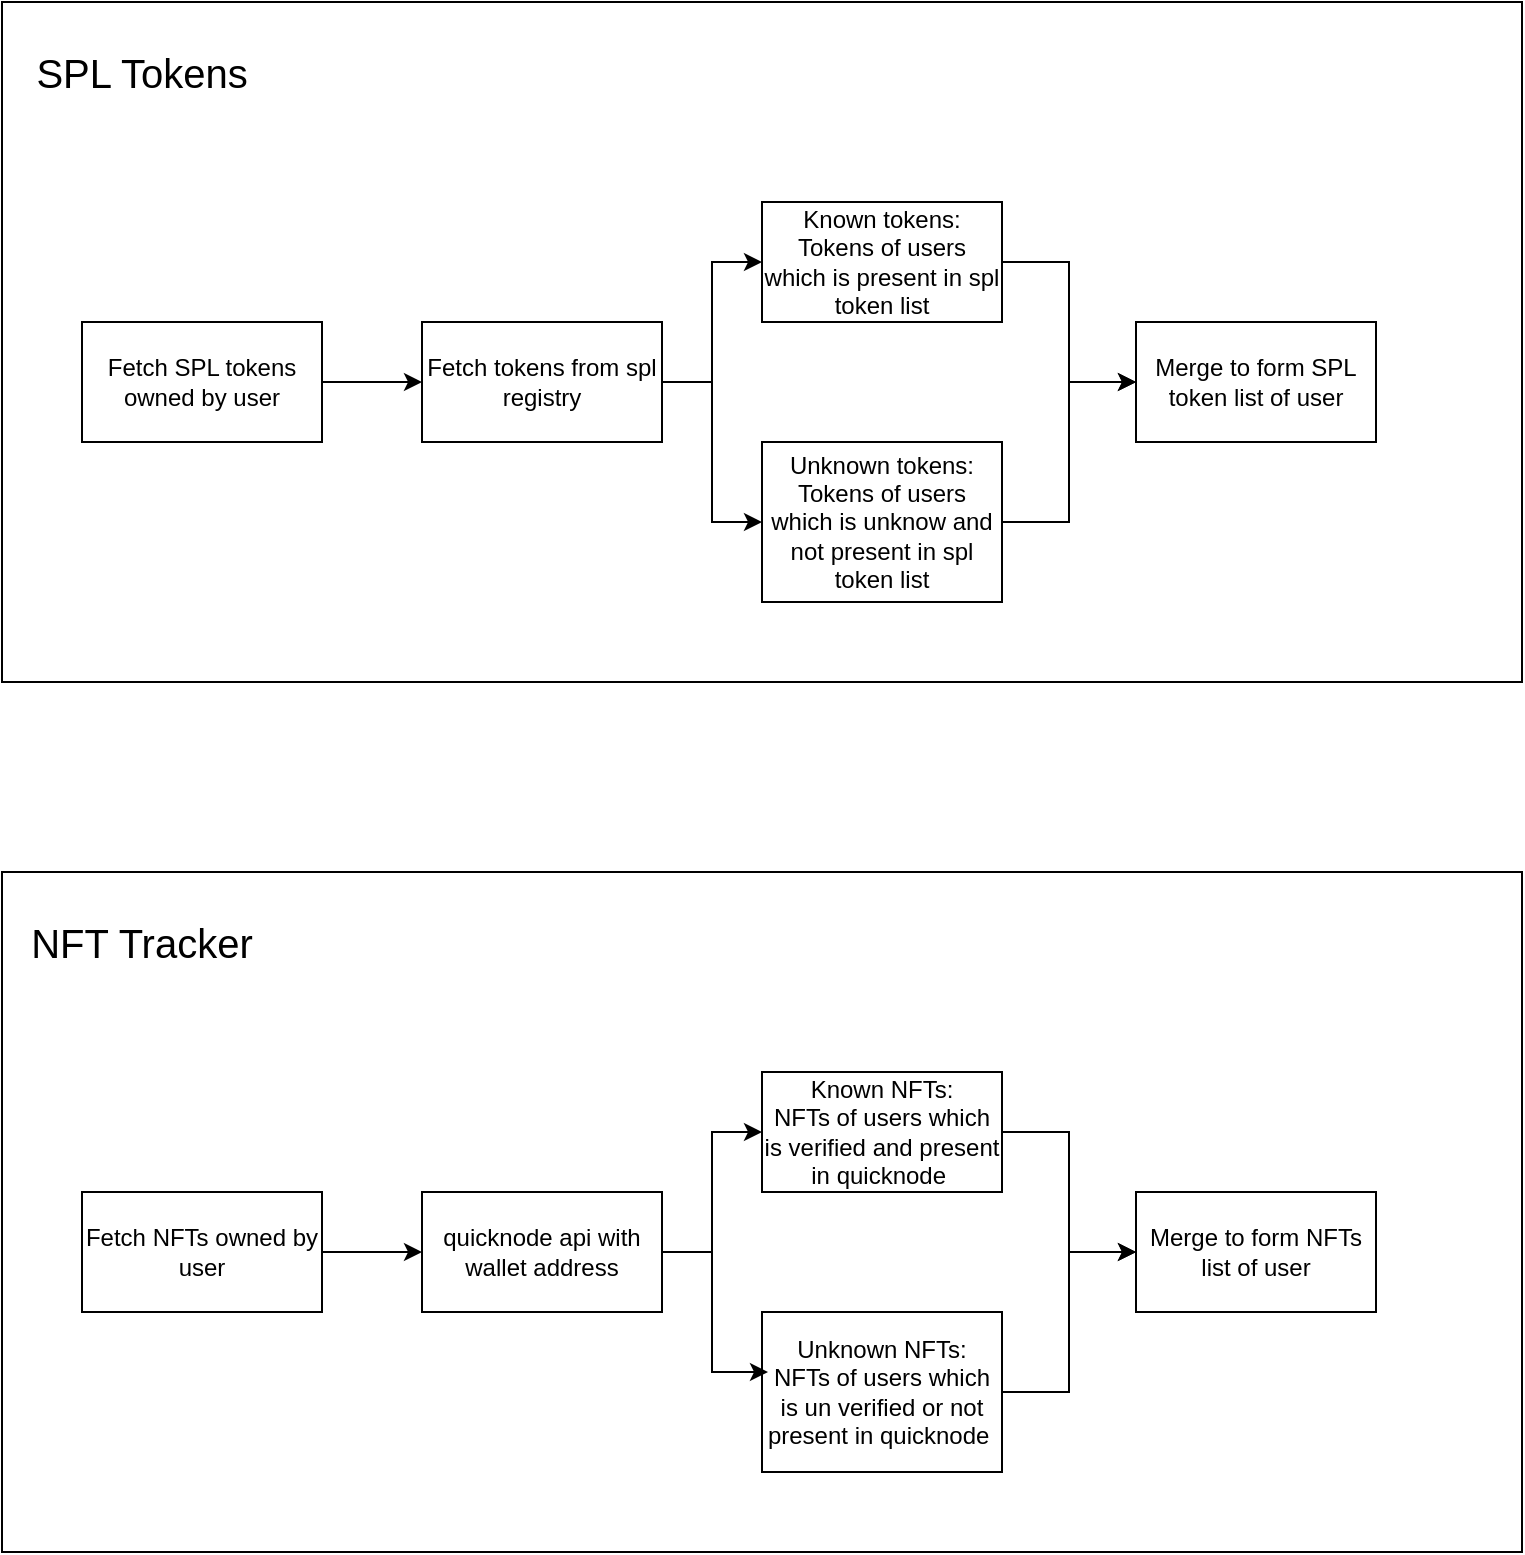 <mxfile version="24.7.17">
  <diagram name="Page-1" id="yL7SRkgJHNaPIVj5XREa">
    <mxGraphModel dx="1242" dy="819" grid="1" gridSize="10" guides="1" tooltips="1" connect="1" arrows="1" fold="1" page="1" pageScale="1" pageWidth="827" pageHeight="1169" math="0" shadow="0">
      <root>
        <mxCell id="0" />
        <mxCell id="1" parent="0" />
        <mxCell id="iaXEx4cRs6buXGc0ckQM-1" value="" style="rounded=0;whiteSpace=wrap;html=1;" vertex="1" parent="1">
          <mxGeometry x="140" y="150" width="760" height="340" as="geometry" />
        </mxCell>
        <mxCell id="iaXEx4cRs6buXGc0ckQM-2" value="&lt;font style=&quot;font-size: 20px;&quot;&gt;SPL Tokens&lt;/font&gt;" style="text;html=1;align=center;verticalAlign=middle;whiteSpace=wrap;rounded=0;" vertex="1" parent="1">
          <mxGeometry x="150" y="170" width="120" height="30" as="geometry" />
        </mxCell>
        <mxCell id="iaXEx4cRs6buXGc0ckQM-28" style="edgeStyle=orthogonalEdgeStyle;rounded=0;orthogonalLoop=1;jettySize=auto;html=1;entryX=0;entryY=0.5;entryDx=0;entryDy=0;" edge="1" parent="1" source="iaXEx4cRs6buXGc0ckQM-3" target="iaXEx4cRs6buXGc0ckQM-4">
          <mxGeometry relative="1" as="geometry" />
        </mxCell>
        <mxCell id="iaXEx4cRs6buXGc0ckQM-3" value="Fetch SPL tokens owned by user" style="rounded=0;whiteSpace=wrap;html=1;" vertex="1" parent="1">
          <mxGeometry x="180" y="310" width="120" height="60" as="geometry" />
        </mxCell>
        <mxCell id="iaXEx4cRs6buXGc0ckQM-29" style="edgeStyle=orthogonalEdgeStyle;rounded=0;orthogonalLoop=1;jettySize=auto;html=1;entryX=0;entryY=0.5;entryDx=0;entryDy=0;" edge="1" parent="1" source="iaXEx4cRs6buXGc0ckQM-4" target="iaXEx4cRs6buXGc0ckQM-5">
          <mxGeometry relative="1" as="geometry" />
        </mxCell>
        <mxCell id="iaXEx4cRs6buXGc0ckQM-30" style="edgeStyle=orthogonalEdgeStyle;rounded=0;orthogonalLoop=1;jettySize=auto;html=1;entryX=0;entryY=0.5;entryDx=0;entryDy=0;" edge="1" parent="1" source="iaXEx4cRs6buXGc0ckQM-4" target="iaXEx4cRs6buXGc0ckQM-6">
          <mxGeometry relative="1" as="geometry" />
        </mxCell>
        <mxCell id="iaXEx4cRs6buXGc0ckQM-4" value="Fetch tokens from spl registry" style="rounded=0;whiteSpace=wrap;html=1;" vertex="1" parent="1">
          <mxGeometry x="350" y="310" width="120" height="60" as="geometry" />
        </mxCell>
        <mxCell id="iaXEx4cRs6buXGc0ckQM-32" style="edgeStyle=orthogonalEdgeStyle;rounded=0;orthogonalLoop=1;jettySize=auto;html=1;entryX=0;entryY=0.5;entryDx=0;entryDy=0;" edge="1" parent="1" source="iaXEx4cRs6buXGc0ckQM-5" target="iaXEx4cRs6buXGc0ckQM-7">
          <mxGeometry relative="1" as="geometry" />
        </mxCell>
        <mxCell id="iaXEx4cRs6buXGc0ckQM-5" value="Known tokens:&lt;div&gt;Tokens of users which is present in spl token list&lt;/div&gt;" style="rounded=0;whiteSpace=wrap;html=1;" vertex="1" parent="1">
          <mxGeometry x="520" y="250" width="120" height="60" as="geometry" />
        </mxCell>
        <mxCell id="iaXEx4cRs6buXGc0ckQM-31" style="edgeStyle=orthogonalEdgeStyle;rounded=0;orthogonalLoop=1;jettySize=auto;html=1;" edge="1" parent="1" source="iaXEx4cRs6buXGc0ckQM-6" target="iaXEx4cRs6buXGc0ckQM-7">
          <mxGeometry relative="1" as="geometry" />
        </mxCell>
        <mxCell id="iaXEx4cRs6buXGc0ckQM-6" value="Unknown tokens:&lt;div&gt;Tokens of users which is unknow and not present in spl token list&lt;/div&gt;" style="rounded=0;whiteSpace=wrap;html=1;" vertex="1" parent="1">
          <mxGeometry x="520" y="370" width="120" height="80" as="geometry" />
        </mxCell>
        <mxCell id="iaXEx4cRs6buXGc0ckQM-7" value="Merge to form SPL token list of user" style="rounded=0;whiteSpace=wrap;html=1;" vertex="1" parent="1">
          <mxGeometry x="707" y="310" width="120" height="60" as="geometry" />
        </mxCell>
        <mxCell id="iaXEx4cRs6buXGc0ckQM-15" value="" style="rounded=0;whiteSpace=wrap;html=1;" vertex="1" parent="1">
          <mxGeometry x="140" y="585" width="760" height="340" as="geometry" />
        </mxCell>
        <mxCell id="iaXEx4cRs6buXGc0ckQM-16" value="&lt;span style=&quot;font-size: 20px;&quot;&gt;NFT Tracker&lt;/span&gt;" style="text;html=1;align=center;verticalAlign=middle;whiteSpace=wrap;rounded=0;" vertex="1" parent="1">
          <mxGeometry x="150" y="605" width="120" height="30" as="geometry" />
        </mxCell>
        <mxCell id="iaXEx4cRs6buXGc0ckQM-22" value="" style="edgeStyle=orthogonalEdgeStyle;rounded=0;orthogonalLoop=1;jettySize=auto;html=1;" edge="1" parent="1" source="iaXEx4cRs6buXGc0ckQM-17" target="iaXEx4cRs6buXGc0ckQM-18">
          <mxGeometry relative="1" as="geometry" />
        </mxCell>
        <mxCell id="iaXEx4cRs6buXGc0ckQM-17" value="Fetch NFTs owned by user" style="rounded=0;whiteSpace=wrap;html=1;" vertex="1" parent="1">
          <mxGeometry x="180" y="745" width="120" height="60" as="geometry" />
        </mxCell>
        <mxCell id="iaXEx4cRs6buXGc0ckQM-23" style="edgeStyle=orthogonalEdgeStyle;rounded=0;orthogonalLoop=1;jettySize=auto;html=1;" edge="1" parent="1" source="iaXEx4cRs6buXGc0ckQM-18" target="iaXEx4cRs6buXGc0ckQM-19">
          <mxGeometry relative="1" as="geometry" />
        </mxCell>
        <mxCell id="iaXEx4cRs6buXGc0ckQM-18" value="quicknode api with wallet address" style="rounded=0;whiteSpace=wrap;html=1;" vertex="1" parent="1">
          <mxGeometry x="350" y="745" width="120" height="60" as="geometry" />
        </mxCell>
        <mxCell id="iaXEx4cRs6buXGc0ckQM-26" style="edgeStyle=orthogonalEdgeStyle;rounded=0;orthogonalLoop=1;jettySize=auto;html=1;entryX=0;entryY=0.5;entryDx=0;entryDy=0;" edge="1" parent="1" source="iaXEx4cRs6buXGc0ckQM-19" target="iaXEx4cRs6buXGc0ckQM-21">
          <mxGeometry relative="1" as="geometry" />
        </mxCell>
        <mxCell id="iaXEx4cRs6buXGc0ckQM-19" value="Known NFTs:&lt;br&gt;&lt;div&gt;&lt;span style=&quot;background-color: initial;&quot;&gt;NFTs&lt;/span&gt;&amp;nbsp;of users which is verified and present in quicknode&amp;nbsp;&lt;/div&gt;" style="rounded=0;whiteSpace=wrap;html=1;" vertex="1" parent="1">
          <mxGeometry x="520" y="685" width="120" height="60" as="geometry" />
        </mxCell>
        <mxCell id="iaXEx4cRs6buXGc0ckQM-27" style="edgeStyle=orthogonalEdgeStyle;rounded=0;orthogonalLoop=1;jettySize=auto;html=1;entryX=0;entryY=0.5;entryDx=0;entryDy=0;" edge="1" parent="1" source="iaXEx4cRs6buXGc0ckQM-20" target="iaXEx4cRs6buXGc0ckQM-21">
          <mxGeometry relative="1" as="geometry" />
        </mxCell>
        <mxCell id="iaXEx4cRs6buXGc0ckQM-20" value="Unknown NFTs:&lt;div&gt;&lt;span style=&quot;background-color: initial;&quot;&gt;NFTs&lt;/span&gt;&amp;nbsp;of users which is un verified or not present in quicknode&amp;nbsp;&lt;br&gt;&lt;/div&gt;" style="rounded=0;whiteSpace=wrap;html=1;" vertex="1" parent="1">
          <mxGeometry x="520" y="805" width="120" height="80" as="geometry" />
        </mxCell>
        <mxCell id="iaXEx4cRs6buXGc0ckQM-21" value="Merge to form NFTs list of user" style="rounded=0;whiteSpace=wrap;html=1;" vertex="1" parent="1">
          <mxGeometry x="707" y="745" width="120" height="60" as="geometry" />
        </mxCell>
        <mxCell id="iaXEx4cRs6buXGc0ckQM-24" style="edgeStyle=orthogonalEdgeStyle;rounded=0;orthogonalLoop=1;jettySize=auto;html=1;entryX=0.025;entryY=0.375;entryDx=0;entryDy=0;entryPerimeter=0;" edge="1" parent="1" source="iaXEx4cRs6buXGc0ckQM-18" target="iaXEx4cRs6buXGc0ckQM-20">
          <mxGeometry relative="1" as="geometry" />
        </mxCell>
      </root>
    </mxGraphModel>
  </diagram>
</mxfile>
